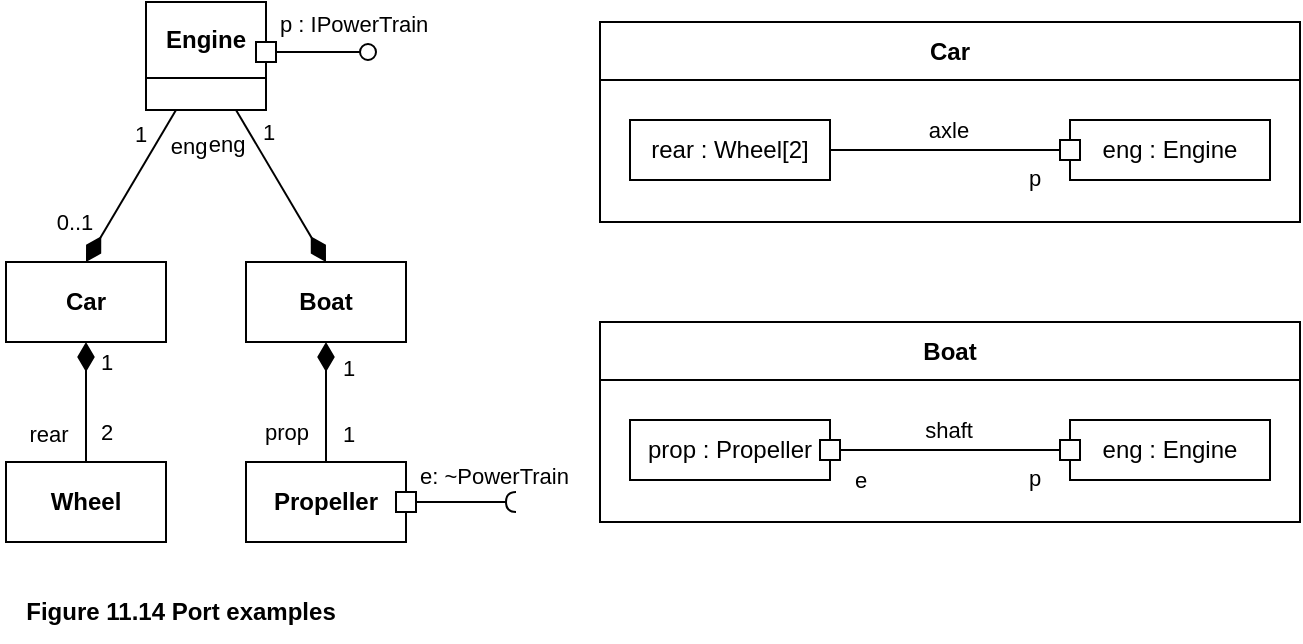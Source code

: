 <mxfile version="21.6.5" type="device">
  <diagram name="Page-1" id="wRuDYZCzsq4ITFOO5yJY">
    <mxGraphModel dx="880" dy="511" grid="1" gridSize="10" guides="1" tooltips="1" connect="1" arrows="1" fold="1" page="1" pageScale="1" pageWidth="1169" pageHeight="827" math="0" shadow="0">
      <root>
        <mxCell id="0" />
        <mxCell id="1" parent="0" />
        <mxCell id="KsSF-QfyGMACG3dJu2vq-14" style="edgeStyle=orthogonalEdgeStyle;rounded=0;orthogonalLoop=1;jettySize=auto;html=1;exitX=0.5;exitY=1;exitDx=0;exitDy=0;entryX=0.5;entryY=0;entryDx=0;entryDy=0;startArrow=diamondThin;startFill=1;endArrow=none;endFill=0;startSize=12;" edge="1" parent="1" source="KsSF-QfyGMACG3dJu2vq-1" target="KsSF-QfyGMACG3dJu2vq-2">
          <mxGeometry relative="1" as="geometry" />
        </mxCell>
        <mxCell id="KsSF-QfyGMACG3dJu2vq-18" value="1" style="edgeLabel;html=1;align=center;verticalAlign=middle;resizable=0;points=[];" vertex="1" connectable="0" parent="KsSF-QfyGMACG3dJu2vq-14">
          <mxGeometry x="-0.433" relative="1" as="geometry">
            <mxPoint x="10" y="-7" as="offset" />
          </mxGeometry>
        </mxCell>
        <mxCell id="KsSF-QfyGMACG3dJu2vq-19" value="rear" style="edgeLabel;html=1;align=center;verticalAlign=middle;resizable=0;points=[];" vertex="1" connectable="0" parent="KsSF-QfyGMACG3dJu2vq-14">
          <mxGeometry x="0.533" y="1" relative="1" as="geometry">
            <mxPoint x="-20" as="offset" />
          </mxGeometry>
        </mxCell>
        <mxCell id="KsSF-QfyGMACG3dJu2vq-20" value="2" style="edgeLabel;html=1;align=center;verticalAlign=middle;resizable=0;points=[];" vertex="1" connectable="0" parent="KsSF-QfyGMACG3dJu2vq-14">
          <mxGeometry x="0.5" y="2" relative="1" as="geometry">
            <mxPoint x="8" as="offset" />
          </mxGeometry>
        </mxCell>
        <mxCell id="KsSF-QfyGMACG3dJu2vq-16" style="rounded=0;orthogonalLoop=1;jettySize=auto;html=1;exitX=0.5;exitY=0;exitDx=0;exitDy=0;entryX=0.25;entryY=1;entryDx=0;entryDy=0;startArrow=diamondThin;startFill=1;sourcePerimeterSpacing=0;endArrow=none;endFill=0;startSize=12;" edge="1" parent="1" source="KsSF-QfyGMACG3dJu2vq-1" target="KsSF-QfyGMACG3dJu2vq-5">
          <mxGeometry relative="1" as="geometry" />
        </mxCell>
        <mxCell id="KsSF-QfyGMACG3dJu2vq-24" value="1" style="edgeLabel;html=1;align=center;verticalAlign=middle;resizable=0;points=[];" vertex="1" connectable="0" parent="KsSF-QfyGMACG3dJu2vq-16">
          <mxGeometry x="0.674" y="1" relative="1" as="geometry">
            <mxPoint x="-10" as="offset" />
          </mxGeometry>
        </mxCell>
        <mxCell id="KsSF-QfyGMACG3dJu2vq-25" value="eng" style="edgeLabel;html=1;align=center;verticalAlign=middle;resizable=0;points=[];" vertex="1" connectable="0" parent="KsSF-QfyGMACG3dJu2vq-16">
          <mxGeometry x="0.545" y="-1" relative="1" as="geometry">
            <mxPoint x="15" as="offset" />
          </mxGeometry>
        </mxCell>
        <mxCell id="KsSF-QfyGMACG3dJu2vq-26" value="0..1" style="edgeLabel;html=1;align=center;verticalAlign=middle;resizable=0;points=[];" vertex="1" connectable="0" parent="KsSF-QfyGMACG3dJu2vq-16">
          <mxGeometry x="-0.553" relative="1" as="geometry">
            <mxPoint x="-16" y="-3" as="offset" />
          </mxGeometry>
        </mxCell>
        <mxCell id="KsSF-QfyGMACG3dJu2vq-1" value="&lt;b&gt;Car&lt;/b&gt;" style="rounded=0;whiteSpace=wrap;html=1;" vertex="1" parent="1">
          <mxGeometry x="63" y="160" width="80" height="40" as="geometry" />
        </mxCell>
        <mxCell id="KsSF-QfyGMACG3dJu2vq-2" value="&lt;b&gt;Wheel&lt;/b&gt;" style="rounded=0;whiteSpace=wrap;html=1;" vertex="1" parent="1">
          <mxGeometry x="63" y="260" width="80" height="40" as="geometry" />
        </mxCell>
        <mxCell id="KsSF-QfyGMACG3dJu2vq-15" style="edgeStyle=orthogonalEdgeStyle;rounded=0;orthogonalLoop=1;jettySize=auto;html=1;exitX=0.5;exitY=1;exitDx=0;exitDy=0;entryX=0.5;entryY=0;entryDx=0;entryDy=0;startArrow=diamondThin;startFill=1;endArrow=none;endFill=0;startSize=12;" edge="1" parent="1" source="KsSF-QfyGMACG3dJu2vq-3" target="KsSF-QfyGMACG3dJu2vq-4">
          <mxGeometry relative="1" as="geometry" />
        </mxCell>
        <mxCell id="KsSF-QfyGMACG3dJu2vq-21" value="1" style="edgeLabel;html=1;align=center;verticalAlign=middle;resizable=0;points=[];" vertex="1" connectable="0" parent="KsSF-QfyGMACG3dJu2vq-15">
          <mxGeometry x="-0.567" y="1" relative="1" as="geometry">
            <mxPoint x="10" as="offset" />
          </mxGeometry>
        </mxCell>
        <mxCell id="KsSF-QfyGMACG3dJu2vq-22" value="prop" style="edgeLabel;html=1;align=center;verticalAlign=middle;resizable=0;points=[];" vertex="1" connectable="0" parent="KsSF-QfyGMACG3dJu2vq-15">
          <mxGeometry x="0.467" relative="1" as="geometry">
            <mxPoint x="-20" y="1" as="offset" />
          </mxGeometry>
        </mxCell>
        <mxCell id="KsSF-QfyGMACG3dJu2vq-23" value="1" style="edgeLabel;html=1;align=center;verticalAlign=middle;resizable=0;points=[];" vertex="1" connectable="0" parent="KsSF-QfyGMACG3dJu2vq-15">
          <mxGeometry x="0.4" y="-2" relative="1" as="geometry">
            <mxPoint x="13" y="4" as="offset" />
          </mxGeometry>
        </mxCell>
        <mxCell id="KsSF-QfyGMACG3dJu2vq-17" style="rounded=0;orthogonalLoop=1;jettySize=auto;html=1;exitX=0.5;exitY=0;exitDx=0;exitDy=0;entryX=0.75;entryY=1;entryDx=0;entryDy=0;startArrow=diamondThin;startFill=1;sourcePerimeterSpacing=0;endArrow=none;endFill=0;startSize=12;" edge="1" parent="1" source="KsSF-QfyGMACG3dJu2vq-3" target="KsSF-QfyGMACG3dJu2vq-5">
          <mxGeometry relative="1" as="geometry" />
        </mxCell>
        <mxCell id="KsSF-QfyGMACG3dJu2vq-27" value="eng" style="edgeLabel;html=1;align=center;verticalAlign=middle;resizable=0;points=[];" vertex="1" connectable="0" parent="KsSF-QfyGMACG3dJu2vq-17">
          <mxGeometry x="0.503" relative="1" as="geometry">
            <mxPoint x="-16" y="-2" as="offset" />
          </mxGeometry>
        </mxCell>
        <mxCell id="KsSF-QfyGMACG3dJu2vq-28" value="1" style="edgeLabel;html=1;align=center;verticalAlign=middle;resizable=0;points=[];" vertex="1" connectable="0" parent="KsSF-QfyGMACG3dJu2vq-17">
          <mxGeometry x="0.514" y="1" relative="1" as="geometry">
            <mxPoint x="6" y="-8" as="offset" />
          </mxGeometry>
        </mxCell>
        <mxCell id="KsSF-QfyGMACG3dJu2vq-3" value="&lt;b&gt;Boat&lt;/b&gt;" style="rounded=0;whiteSpace=wrap;html=1;" vertex="1" parent="1">
          <mxGeometry x="183" y="160" width="80" height="40" as="geometry" />
        </mxCell>
        <mxCell id="KsSF-QfyGMACG3dJu2vq-4" value="&lt;b&gt;Propeller&lt;/b&gt;" style="rounded=0;whiteSpace=wrap;html=1;" vertex="1" parent="1">
          <mxGeometry x="183" y="260" width="80" height="40" as="geometry" />
        </mxCell>
        <mxCell id="KsSF-QfyGMACG3dJu2vq-12" value="" style="group" vertex="1" connectable="0" parent="1">
          <mxGeometry x="133" y="30" width="115" height="54" as="geometry" />
        </mxCell>
        <mxCell id="KsSF-QfyGMACG3dJu2vq-5" value="Engine" style="swimlane;fontStyle=1;align=center;verticalAlign=middle;childLayout=stackLayout;horizontal=1;startSize=38;horizontalStack=0;resizeParent=1;resizeParentMax=0;resizeLast=0;collapsible=0;marginBottom=0;html=1;whiteSpace=wrap;" vertex="1" parent="KsSF-QfyGMACG3dJu2vq-12">
          <mxGeometry width="60" height="54" as="geometry" />
        </mxCell>
        <mxCell id="KsSF-QfyGMACG3dJu2vq-8" value="" style="group" vertex="1" connectable="0" parent="KsSF-QfyGMACG3dJu2vq-12">
          <mxGeometry x="55" y="20" width="60" height="10" as="geometry" />
        </mxCell>
        <mxCell id="KsSF-QfyGMACG3dJu2vq-9" value="p : IPowerTrain" style="html=1;rounded=0;align=left;verticalAlign=bottom;labelPosition=right;verticalLabelPosition=top;fontSize=11;" vertex="1" parent="KsSF-QfyGMACG3dJu2vq-8">
          <mxGeometry width="10" height="10" as="geometry" />
        </mxCell>
        <mxCell id="KsSF-QfyGMACG3dJu2vq-10" value="" style="endArrow=none;html=1;rounded=0;align=center;verticalAlign=top;endFill=0;labelBackgroundColor=none;endSize=2;" edge="1" parent="KsSF-QfyGMACG3dJu2vq-8" source="KsSF-QfyGMACG3dJu2vq-9" target="KsSF-QfyGMACG3dJu2vq-11">
          <mxGeometry relative="1" as="geometry" />
        </mxCell>
        <mxCell id="KsSF-QfyGMACG3dJu2vq-11" value="" style="ellipse;html=1;fontSize=11;align=left;fillColor=none;points=[];aspect=fixed;resizable=0;verticalAlign=bottom;labelPosition=right;verticalLabelPosition=top;flipH=1;" vertex="1" parent="KsSF-QfyGMACG3dJu2vq-8">
          <mxGeometry x="52" y="1" width="8" height="8" as="geometry" />
        </mxCell>
        <mxCell id="KsSF-QfyGMACG3dJu2vq-29" value="" style="html=1;rounded=0;verticalAlign=top;align=left;" vertex="1" parent="1">
          <mxGeometry x="258" y="275" width="10" height="10" as="geometry" />
        </mxCell>
        <mxCell id="KsSF-QfyGMACG3dJu2vq-30" value="" style="endArrow=none;html=1;rounded=0;align=center;verticalAlign=top;endFill=0;labelBackgroundColor=none;endSize=2;" edge="1" source="KsSF-QfyGMACG3dJu2vq-29" target="KsSF-QfyGMACG3dJu2vq-31" parent="1">
          <mxGeometry relative="1" as="geometry" />
        </mxCell>
        <mxCell id="KsSF-QfyGMACG3dJu2vq-33" value="e: ~PowerTrain" style="edgeLabel;html=1;align=left;verticalAlign=bottom;resizable=0;points=[];" vertex="1" connectable="0" parent="KsSF-QfyGMACG3dJu2vq-30">
          <mxGeometry x="0.009" y="1" relative="1" as="geometry">
            <mxPoint x="-23" y="-4" as="offset" />
          </mxGeometry>
        </mxCell>
        <mxCell id="KsSF-QfyGMACG3dJu2vq-31" value="" style="shape=requiredInterface;html=1;fontSize=11;align=center;fillColor=none;points=[];aspect=fixed;resizable=0;verticalAlign=bottom;labelPosition=center;verticalLabelPosition=top;flipH=1;" vertex="1" parent="1">
          <mxGeometry x="313" y="275" width="5" height="10" as="geometry" />
        </mxCell>
        <mxCell id="KsSF-QfyGMACG3dJu2vq-34" value="&lt;b&gt;Figure 11.14 Port examples&lt;/b&gt;" style="text;html=1;align=center;verticalAlign=middle;resizable=0;points=[];autosize=1;strokeColor=none;fillColor=none;" vertex="1" parent="1">
          <mxGeometry x="60" y="320" width="180" height="30" as="geometry" />
        </mxCell>
        <mxCell id="KsSF-QfyGMACG3dJu2vq-35" value="Car" style="swimlane;fontStyle=1;align=center;verticalAlign=middle;childLayout=stackLayout;horizontal=1;startSize=29;horizontalStack=0;resizeParent=1;resizeParentMax=0;resizeLast=0;collapsible=0;marginBottom=0;html=1;whiteSpace=wrap;" vertex="1" parent="1">
          <mxGeometry x="360" y="40" width="350" height="100" as="geometry" />
        </mxCell>
        <mxCell id="KsSF-QfyGMACG3dJu2vq-45" value="" style="group" vertex="1" connectable="0" parent="1">
          <mxGeometry x="375" y="89" width="320" height="30" as="geometry" />
        </mxCell>
        <mxCell id="KsSF-QfyGMACG3dJu2vq-38" value="rear : Wheel[2]" style="fontStyle=0;html=1;whiteSpace=wrap;" vertex="1" parent="KsSF-QfyGMACG3dJu2vq-45">
          <mxGeometry width="100" height="30" as="geometry" />
        </mxCell>
        <mxCell id="KsSF-QfyGMACG3dJu2vq-39" value="eng : Engine" style="fontStyle=0;html=1;whiteSpace=wrap;" vertex="1" parent="KsSF-QfyGMACG3dJu2vq-45">
          <mxGeometry x="220" width="100" height="30" as="geometry" />
        </mxCell>
        <mxCell id="KsSF-QfyGMACG3dJu2vq-40" value="" style="html=1;rounded=0;" vertex="1" parent="KsSF-QfyGMACG3dJu2vq-45">
          <mxGeometry x="215" y="10" width="10" height="10" as="geometry" />
        </mxCell>
        <mxCell id="KsSF-QfyGMACG3dJu2vq-41" value="" style="endArrow=none;html=1;rounded=0;align=center;verticalAlign=top;endFill=0;labelBackgroundColor=none;endSize=2;entryX=1;entryY=0.5;entryDx=0;entryDy=0;" edge="1" source="KsSF-QfyGMACG3dJu2vq-40" target="KsSF-QfyGMACG3dJu2vq-38" parent="KsSF-QfyGMACG3dJu2vq-45">
          <mxGeometry relative="1" as="geometry">
            <mxPoint x="192" y="-50" as="targetPoint" />
          </mxGeometry>
        </mxCell>
        <mxCell id="KsSF-QfyGMACG3dJu2vq-43" value="axle" style="edgeLabel;html=1;align=center;verticalAlign=bottom;resizable=0;points=[];" vertex="1" connectable="0" parent="KsSF-QfyGMACG3dJu2vq-41">
          <mxGeometry x="-0.03" y="1" relative="1" as="geometry">
            <mxPoint y="-3" as="offset" />
          </mxGeometry>
        </mxCell>
        <mxCell id="KsSF-QfyGMACG3dJu2vq-44" value="p" style="edgeLabel;html=1;align=center;verticalAlign=top;resizable=0;points=[];" vertex="1" connectable="0" parent="KsSF-QfyGMACG3dJu2vq-41">
          <mxGeometry x="-0.761" y="1" relative="1" as="geometry">
            <mxPoint as="offset" />
          </mxGeometry>
        </mxCell>
        <mxCell id="KsSF-QfyGMACG3dJu2vq-46" value="Boat" style="swimlane;fontStyle=1;align=center;verticalAlign=middle;childLayout=stackLayout;horizontal=1;startSize=29;horizontalStack=0;resizeParent=1;resizeParentMax=0;resizeLast=0;collapsible=0;marginBottom=0;html=1;whiteSpace=wrap;" vertex="1" parent="1">
          <mxGeometry x="360" y="190" width="350" height="100" as="geometry" />
        </mxCell>
        <mxCell id="KsSF-QfyGMACG3dJu2vq-47" value="" style="group" vertex="1" connectable="0" parent="1">
          <mxGeometry x="375" y="239" width="320" height="30" as="geometry" />
        </mxCell>
        <mxCell id="KsSF-QfyGMACG3dJu2vq-48" value="prop : Propeller" style="fontStyle=0;html=1;whiteSpace=wrap;" vertex="1" parent="KsSF-QfyGMACG3dJu2vq-47">
          <mxGeometry width="100" height="30" as="geometry" />
        </mxCell>
        <mxCell id="KsSF-QfyGMACG3dJu2vq-49" value="eng : Engine" style="fontStyle=0;html=1;whiteSpace=wrap;" vertex="1" parent="KsSF-QfyGMACG3dJu2vq-47">
          <mxGeometry x="220" width="100" height="30" as="geometry" />
        </mxCell>
        <mxCell id="KsSF-QfyGMACG3dJu2vq-50" value="" style="html=1;rounded=0;" vertex="1" parent="KsSF-QfyGMACG3dJu2vq-47">
          <mxGeometry x="215" y="10" width="10" height="10" as="geometry" />
        </mxCell>
        <mxCell id="KsSF-QfyGMACG3dJu2vq-51" value="" style="endArrow=none;html=1;rounded=0;align=center;verticalAlign=top;endFill=0;labelBackgroundColor=none;endSize=2;entryX=1;entryY=0.5;entryDx=0;entryDy=0;" edge="1" parent="KsSF-QfyGMACG3dJu2vq-47" source="KsSF-QfyGMACG3dJu2vq-50" target="KsSF-QfyGMACG3dJu2vq-48">
          <mxGeometry relative="1" as="geometry">
            <mxPoint x="192" y="-50" as="targetPoint" />
          </mxGeometry>
        </mxCell>
        <mxCell id="KsSF-QfyGMACG3dJu2vq-52" value="shaft" style="edgeLabel;html=1;align=center;verticalAlign=bottom;resizable=0;points=[];" vertex="1" connectable="0" parent="KsSF-QfyGMACG3dJu2vq-51">
          <mxGeometry x="-0.03" y="1" relative="1" as="geometry">
            <mxPoint y="-3" as="offset" />
          </mxGeometry>
        </mxCell>
        <mxCell id="KsSF-QfyGMACG3dJu2vq-53" value="p" style="edgeLabel;html=1;align=center;verticalAlign=top;resizable=0;points=[];" vertex="1" connectable="0" parent="KsSF-QfyGMACG3dJu2vq-51">
          <mxGeometry x="-0.761" y="1" relative="1" as="geometry">
            <mxPoint as="offset" />
          </mxGeometry>
        </mxCell>
        <mxCell id="KsSF-QfyGMACG3dJu2vq-54" value="e" style="edgeLabel;html=1;align=center;verticalAlign=middle;resizable=0;points=[];" vertex="1" connectable="0" parent="KsSF-QfyGMACG3dJu2vq-51">
          <mxGeometry x="0.747" y="1" relative="1" as="geometry">
            <mxPoint y="14" as="offset" />
          </mxGeometry>
        </mxCell>
        <mxCell id="KsSF-QfyGMACG3dJu2vq-55" value="" style="html=1;rounded=0;" vertex="1" parent="KsSF-QfyGMACG3dJu2vq-47">
          <mxGeometry x="95" y="10" width="10" height="10" as="geometry" />
        </mxCell>
      </root>
    </mxGraphModel>
  </diagram>
</mxfile>
